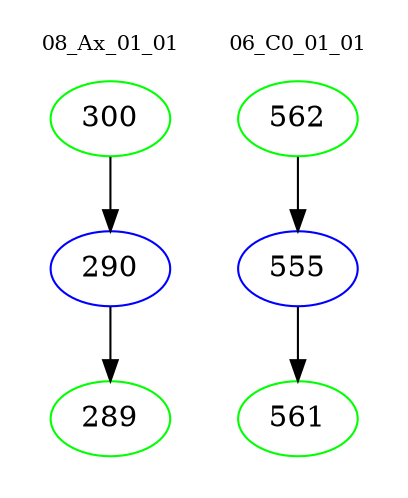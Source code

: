 digraph{
subgraph cluster_0 {
color = white
label = "08_Ax_01_01";
fontsize=10;
T0_300 [label="300", color="green"]
T0_300 -> T0_290 [color="black"]
T0_290 [label="290", color="blue"]
T0_290 -> T0_289 [color="black"]
T0_289 [label="289", color="green"]
}
subgraph cluster_1 {
color = white
label = "06_C0_01_01";
fontsize=10;
T1_562 [label="562", color="green"]
T1_562 -> T1_555 [color="black"]
T1_555 [label="555", color="blue"]
T1_555 -> T1_561 [color="black"]
T1_561 [label="561", color="green"]
}
}
